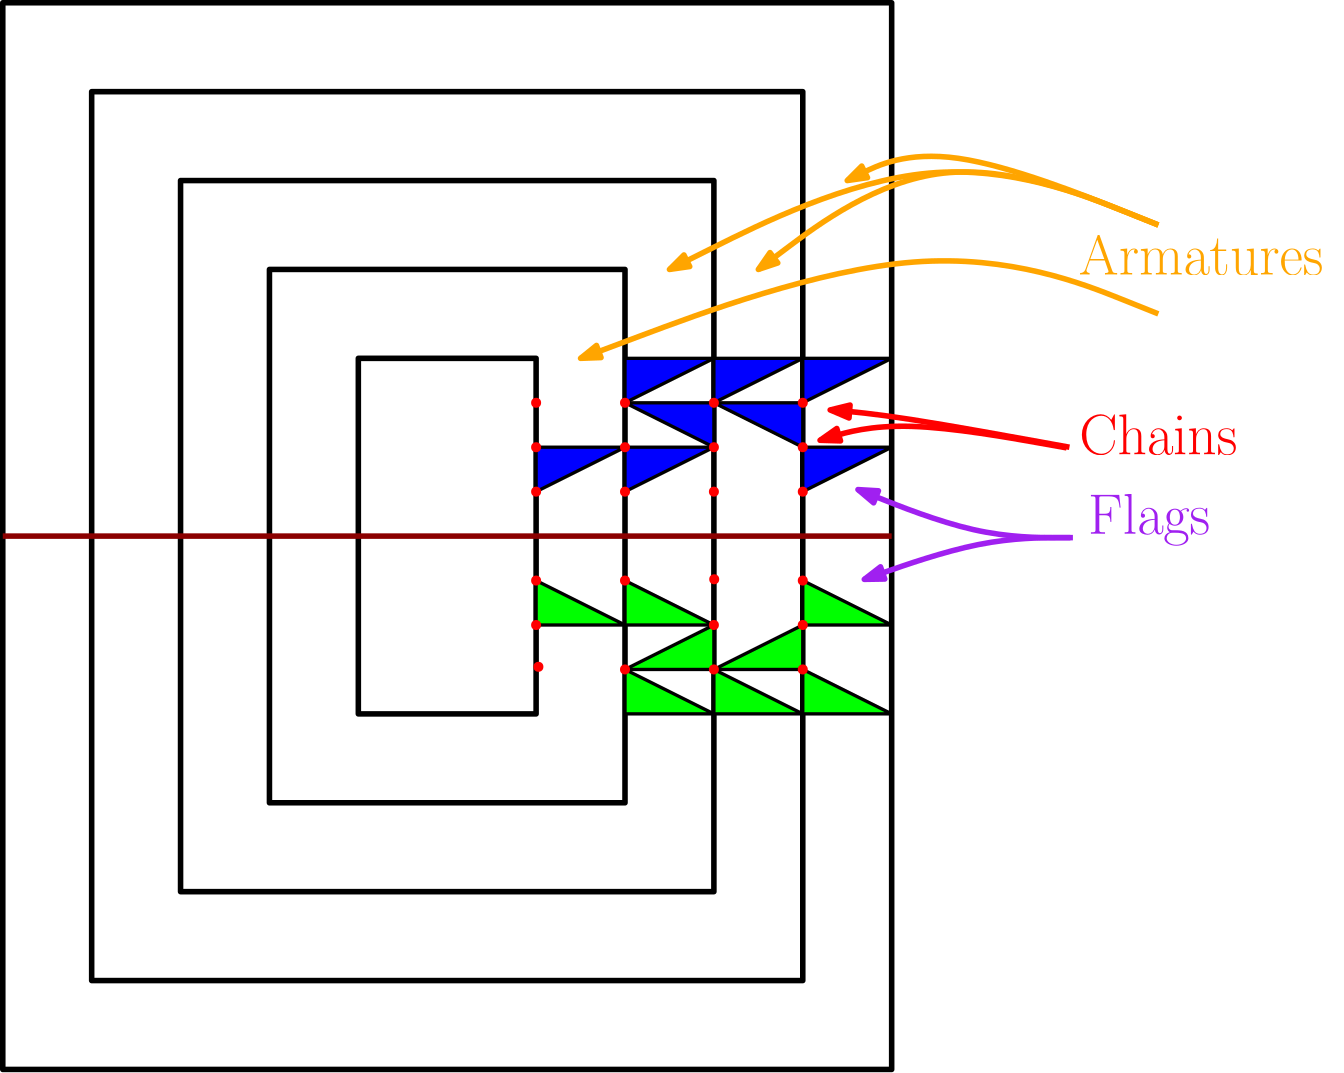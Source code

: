 <?xml version="1.0"?>
<!DOCTYPE ipe SYSTEM "ipe.dtd">
<ipe version="70005" creator="Ipe 7.1.4">
<info created="D:20140708124627" modified="D:20140724193308"/>
<ipestyle name="basic">
<symbol name="arrow/arc(spx)">
<path stroke="sym-stroke" fill="sym-stroke" pen="sym-pen">
0 0 m
-1 0.333 l
-1 -0.333 l
h
</path>
</symbol>
<symbol name="arrow/farc(spx)">
<path stroke="sym-stroke" fill="white" pen="sym-pen">
0 0 m
-1 0.333 l
-1 -0.333 l
h
</path>
</symbol>
<symbol name="mark/circle(sx)" transformations="translations">
<path fill="sym-stroke">
0.6 0 0 0.6 0 0 e
0.4 0 0 0.4 0 0 e
</path>
</symbol>
<symbol name="mark/disk(sx)" transformations="translations">
<path fill="sym-stroke">
0.6 0 0 0.6 0 0 e
</path>
</symbol>
<symbol name="mark/fdisk(sfx)" transformations="translations">
<group>
<path fill="sym-fill">
0.5 0 0 0.5 0 0 e
</path>
<path fill="sym-stroke" fillrule="eofill">
0.6 0 0 0.6 0 0 e
0.4 0 0 0.4 0 0 e
</path>
</group>
</symbol>
<symbol name="mark/box(sx)" transformations="translations">
<path fill="sym-stroke" fillrule="eofill">
-0.6 -0.6 m
0.6 -0.6 l
0.6 0.6 l
-0.6 0.6 l
h
-0.4 -0.4 m
0.4 -0.4 l
0.4 0.4 l
-0.4 0.4 l
h
</path>
</symbol>
<symbol name="mark/square(sx)" transformations="translations">
<path fill="sym-stroke">
-0.6 -0.6 m
0.6 -0.6 l
0.6 0.6 l
-0.6 0.6 l
h
</path>
</symbol>
<symbol name="mark/fsquare(sfx)" transformations="translations">
<group>
<path fill="sym-fill">
-0.5 -0.5 m
0.5 -0.5 l
0.5 0.5 l
-0.5 0.5 l
h
</path>
<path fill="sym-stroke" fillrule="eofill">
-0.6 -0.6 m
0.6 -0.6 l
0.6 0.6 l
-0.6 0.6 l
h
-0.4 -0.4 m
0.4 -0.4 l
0.4 0.4 l
-0.4 0.4 l
h
</path>
</group>
</symbol>
<symbol name="mark/cross(sx)" transformations="translations">
<group>
<path fill="sym-stroke">
-0.43 -0.57 m
0.57 0.43 l
0.43 0.57 l
-0.57 -0.43 l
h
</path>
<path fill="sym-stroke">
-0.43 0.57 m
0.57 -0.43 l
0.43 -0.57 l
-0.57 0.43 l
h
</path>
</group>
</symbol>
<symbol name="arrow/fnormal(spx)">
<path stroke="sym-stroke" fill="white" pen="sym-pen">
0 0 m
-1 0.333 l
-1 -0.333 l
h
</path>
</symbol>
<symbol name="arrow/pointed(spx)">
<path stroke="sym-stroke" fill="sym-stroke" pen="sym-pen">
0 0 m
-1 0.333 l
-0.8 0 l
-1 -0.333 l
h
</path>
</symbol>
<symbol name="arrow/fpointed(spx)">
<path stroke="sym-stroke" fill="white" pen="sym-pen">
0 0 m
-1 0.333 l
-0.8 0 l
-1 -0.333 l
h
</path>
</symbol>
<symbol name="arrow/linear(spx)">
<path stroke="sym-stroke" pen="sym-pen">
-1 0.333 m
0 0 l
-1 -0.333 l
</path>
</symbol>
<symbol name="arrow/fdouble(spx)">
<path stroke="sym-stroke" fill="white" pen="sym-pen">
0 0 m
-1 0.333 l
-1 -0.333 l
h
-1 0 m
-2 0.333 l
-2 -0.333 l
h
</path>
</symbol>
<symbol name="arrow/double(spx)">
<path stroke="sym-stroke" fill="sym-stroke" pen="sym-pen">
0 0 m
-1 0.333 l
-1 -0.333 l
h
-1 0 m
-2 0.333 l
-2 -0.333 l
h
</path>
</symbol>
<pen name="heavier" value="0.8"/>
<pen name="fat" value="1.2"/>
<pen name="ultrafat" value="2"/>
<symbolsize name="large" value="5"/>
<symbolsize name="small" value="2"/>
<symbolsize name="tiny" value="1.1"/>
<arrowsize name="large" value="10"/>
<arrowsize name="small" value="5"/>
<arrowsize name="tiny" value="3"/>
<color name="red" value="1 0 0"/>
<color name="green" value="0 1 0"/>
<color name="blue" value="0 0 1"/>
<color name="yellow" value="1 1 0"/>
<color name="orange" value="1 0.647 0"/>
<color name="gold" value="1 0.843 0"/>
<color name="purple" value="0.627 0.125 0.941"/>
<color name="gray" value="0.745"/>
<color name="brown" value="0.647 0.165 0.165"/>
<color name="navy" value="0 0 0.502"/>
<color name="pink" value="1 0.753 0.796"/>
<color name="seagreen" value="0.18 0.545 0.341"/>
<color name="turquoise" value="0.251 0.878 0.816"/>
<color name="violet" value="0.933 0.51 0.933"/>
<color name="darkblue" value="0 0 0.545"/>
<color name="darkcyan" value="0 0.545 0.545"/>
<color name="darkgray" value="0.663"/>
<color name="darkgreen" value="0 0.392 0"/>
<color name="darkmagenta" value="0.545 0 0.545"/>
<color name="darkorange" value="1 0.549 0"/>
<color name="darkred" value="0.545 0 0"/>
<color name="lightblue" value="0.678 0.847 0.902"/>
<color name="lightcyan" value="0.878 1 1"/>
<color name="lightgray" value="0.827"/>
<color name="lightgreen" value="0.565 0.933 0.565"/>
<color name="lightyellow" value="1 1 0.878"/>
<dashstyle name="dashed" value="[4] 0"/>
<dashstyle name="dotted" value="[1 3] 0"/>
<dashstyle name="dash dotted" value="[4 2 1 2] 0"/>
<dashstyle name="dash dot dotted" value="[4 2 1 2 1 2] 0"/>
<textsize name="large" value="\large"/>
<textsize name="Large" value="\Large"/>
<textsize name="LARGE" value="\LARGE"/>
<textsize name="huge" value="\huge"/>
<textsize name="Huge" value="\Huge"/>
<textsize name="small" value="\small"/>
<textsize name="footnote" value="\footnotesize"/>
<textsize name="tiny" value="\tiny"/>
<textstyle name="center" begin="\begin{center}" end="\end{center}"/>
<textstyle name="itemize" begin="\begin{itemize}" end="\end{itemize}"/>
<textstyle name="item" begin="\begin{itemize}\item{}" end="\end{itemize}"/>
<gridsize name="4 pts" value="4"/>
<gridsize name="8 pts (~3 mm)" value="8"/>
<gridsize name="16 pts (~6 mm)" value="16"/>
<gridsize name="32 pts (~12 mm)" value="32"/>
<gridsize name="10 pts (~3.5 mm)" value="10"/>
<gridsize name="20 pts (~7 mm)" value="20"/>
<gridsize name="14 pts (~5 mm)" value="14"/>
<gridsize name="28 pts (~10 mm)" value="28"/>
<gridsize name="56 pts (~20 mm)" value="56"/>
<anglesize name="90 deg" value="90"/>
<anglesize name="60 deg" value="60"/>
<anglesize name="45 deg" value="45"/>
<anglesize name="30 deg" value="30"/>
<anglesize name="22.5 deg" value="22.5"/>
<tiling name="falling" angle="-60" step="4" width="1"/>
<tiling name="rising" angle="30" step="4" width="1"/>
</ipestyle>
<page>
<layer name="alpha"/>
<view layers="alpha" active="alpha"/>
<path layer="alpha" stroke="black" pen="ultrafat">
192 704 m
192 576 l
256 576 l
256 704 l
h
</path>
<path stroke="black" pen="ultrafat">
160 736 m
160 544 l
288 544 l
288 736 l
h
</path>
<path stroke="black" pen="ultrafat">
128 768 m
128 512 l
320 512 l
320 768 l
h
</path>
<path stroke="black" pen="ultrafat">
96 800 m
96 480 l
352 480 l
352 800 l
h
</path>
<path stroke="black" pen="ultrafat">
64 832 m
64 448 l
384 448 l
384 832 l
h
</path>
<path stroke="darkred" pen="ultrafat">
64 640 m
384 640 l
</path>
<path stroke="black" fill="blue" pen="fat">
256 656 m
288 672 l
256 672 l
h
</path>
<path stroke="black" fill="blue" pen="fat">
288 656 m
320 672 l
288 672 l
h
</path>
<path stroke="black" fill="blue" pen="fat">
352 656 m
384 672 l
352 672 l
h
</path>
<path stroke="black" fill="blue" pen="fat">
352 672 m
320 688 l
352 688 l
h
</path>
<path stroke="black" fill="blue" pen="fat">
320 672 m
288 688 l
320 688 l
h
</path>
<path stroke="black" fill="blue" pen="fat">
288 688 m
320 704 l
288 704 l
h
</path>
<path stroke="black" fill="blue" pen="fat">
320 688 m
352 704 l
320 704 l
h
</path>
<path stroke="black" fill="blue" pen="fat">
352 688 m
384 704 l
352 704 l
h
</path>
<path matrix="1 0 0 -1 0 1280" stroke="black" fill="green" pen="fat">
256 656 m
288 672 l
256 672 l
h
</path>
<path matrix="1 0 0 -1 0 1280" stroke="black" fill="green" pen="fat">
288 656 m
320 672 l
288 672 l
h
</path>
<path matrix="1 0 0 -1 0 1280" stroke="black" fill="green" pen="fat">
352 656 m
384 672 l
352 672 l
h
</path>
<path matrix="1 0 0 -1 0 1280" stroke="black" fill="green" pen="fat">
352 672 m
320 688 l
352 688 l
h
</path>
<path matrix="1 0 0 -1 0 1280" stroke="black" fill="green" pen="fat">
320 672 m
288 688 l
320 688 l
h
</path>
<path matrix="1 0 0 -1 0 1280" stroke="black" fill="green" pen="fat">
288 688 m
320 704 l
288 704 l
h
</path>
<path matrix="1 0 0 -1 0 1280" stroke="black" fill="green" pen="fat">
320 688 m
352 704 l
320 704 l
h
</path>
<path matrix="1 0 0 -1 0 1280" stroke="black" fill="green" pen="fat">
352 688 m
384 704 l
352 704 l
h
</path>
<use name="mark/disk(sx)" pos="352 624" size="normal" stroke="red"/>
<use name="mark/disk(sx)" pos="352 608" size="normal" stroke="red"/>
<use name="mark/disk(sx)" pos="352 592" size="normal" stroke="red"/>
<use name="mark/disk(sx)" pos="320 592" size="normal" stroke="red"/>
<use name="mark/disk(sx)" pos="320 608" size="normal" stroke="red"/>
<use name="mark/disk(sx)" pos="320.118 624.462" size="normal" stroke="red"/>
<use name="mark/disk(sx)" pos="288 624" size="normal" stroke="red"/>
<use name="mark/disk(sx)" pos="256 624" size="normal" stroke="red"/>
<use name="mark/disk(sx)" pos="256 608" size="normal" stroke="red"/>
<use name="mark/disk(sx)" pos="256.826 592.95" size="normal" stroke="red"/>
<use name="mark/disk(sx)" pos="288 592" size="normal" stroke="red"/>
<use name="mark/disk(sx)" pos="352 656" size="normal" stroke="red"/>
<use name="mark/disk(sx)" pos="320 656" size="normal" stroke="red"/>
<use name="mark/disk(sx)" pos="288 656" size="normal" stroke="red"/>
<use name="mark/disk(sx)" pos="256 656" size="normal" stroke="red"/>
<use name="mark/disk(sx)" pos="256 672" size="normal" stroke="red"/>
<use name="mark/disk(sx)" pos="288 672" size="normal" stroke="red"/>
<use name="mark/disk(sx)" pos="256 688" size="normal" stroke="red"/>
<use name="mark/disk(sx)" pos="288 688" size="normal" stroke="red"/>
<use name="mark/disk(sx)" pos="320 688" size="normal" stroke="red"/>
<use name="mark/disk(sx)" pos="352 688" size="normal" stroke="red"/>
<use name="mark/disk(sx)" pos="352 672" size="normal" stroke="red"/>
<use name="mark/disk(sx)" pos="320 672" size="normal" stroke="red"/>
<path stroke="orange" pen="ultrafat" arrow="normal/normal">
480 752 m
400 784
368 768 s
</path>
<path stroke="orange" pen="ultrafat" arrow="normal/normal">
480 752 m
400 784
336 736 s
</path>
<path stroke="orange" pen="ultrafat" arrow="normal/normal">
480 752 m
400 784
304 736 s
</path>
<path stroke="orange" pen="ultrafat" arrow="normal/normal">
480 720 m
400 752
272 704 s
</path>
<text matrix="1 0 0 1 -44.6063 -1.82066" transformations="translations" pos="496 736" stroke="orange" type="label" width="94.322" height="14.116" depth="0" valign="baseline" size="huge">Armatures
</text>
<path stroke="red" pen="ultrafat" arrow="normal/normal">
448 672 m
384.158 683.602
361.854 685.423 s
</path>
<path stroke="red" pen="ultrafat" arrow="normal/normal">
446.971 671.768 m
385.523 682.692
358.213 674.499 s
</path>
<text matrix="1 0 0 1 -9.55849 -2.731" transformations="translations" pos="461.081 672.223" stroke="red" type="label" width="56.965" height="14.349" depth="0" valign="baseline" size="huge">Chains</text>
<path stroke="purple" pen="ultrafat" arrow="normal/normal">
449.246 639.451 m
416.93 639.451
374.144 624.431 s
</path>
<path stroke="purple" pen="ultrafat" arrow="normal/normal">
448.336 639.451 m
415.109 639.451
371.868 656.748 s
</path>
<text transformations="translations" pos="454.708 640.817" stroke="purple" type="label" width="43.976" height="14.348" depth="4.02" valign="baseline" size="huge">Flags</text>
</page>
</ipe>
